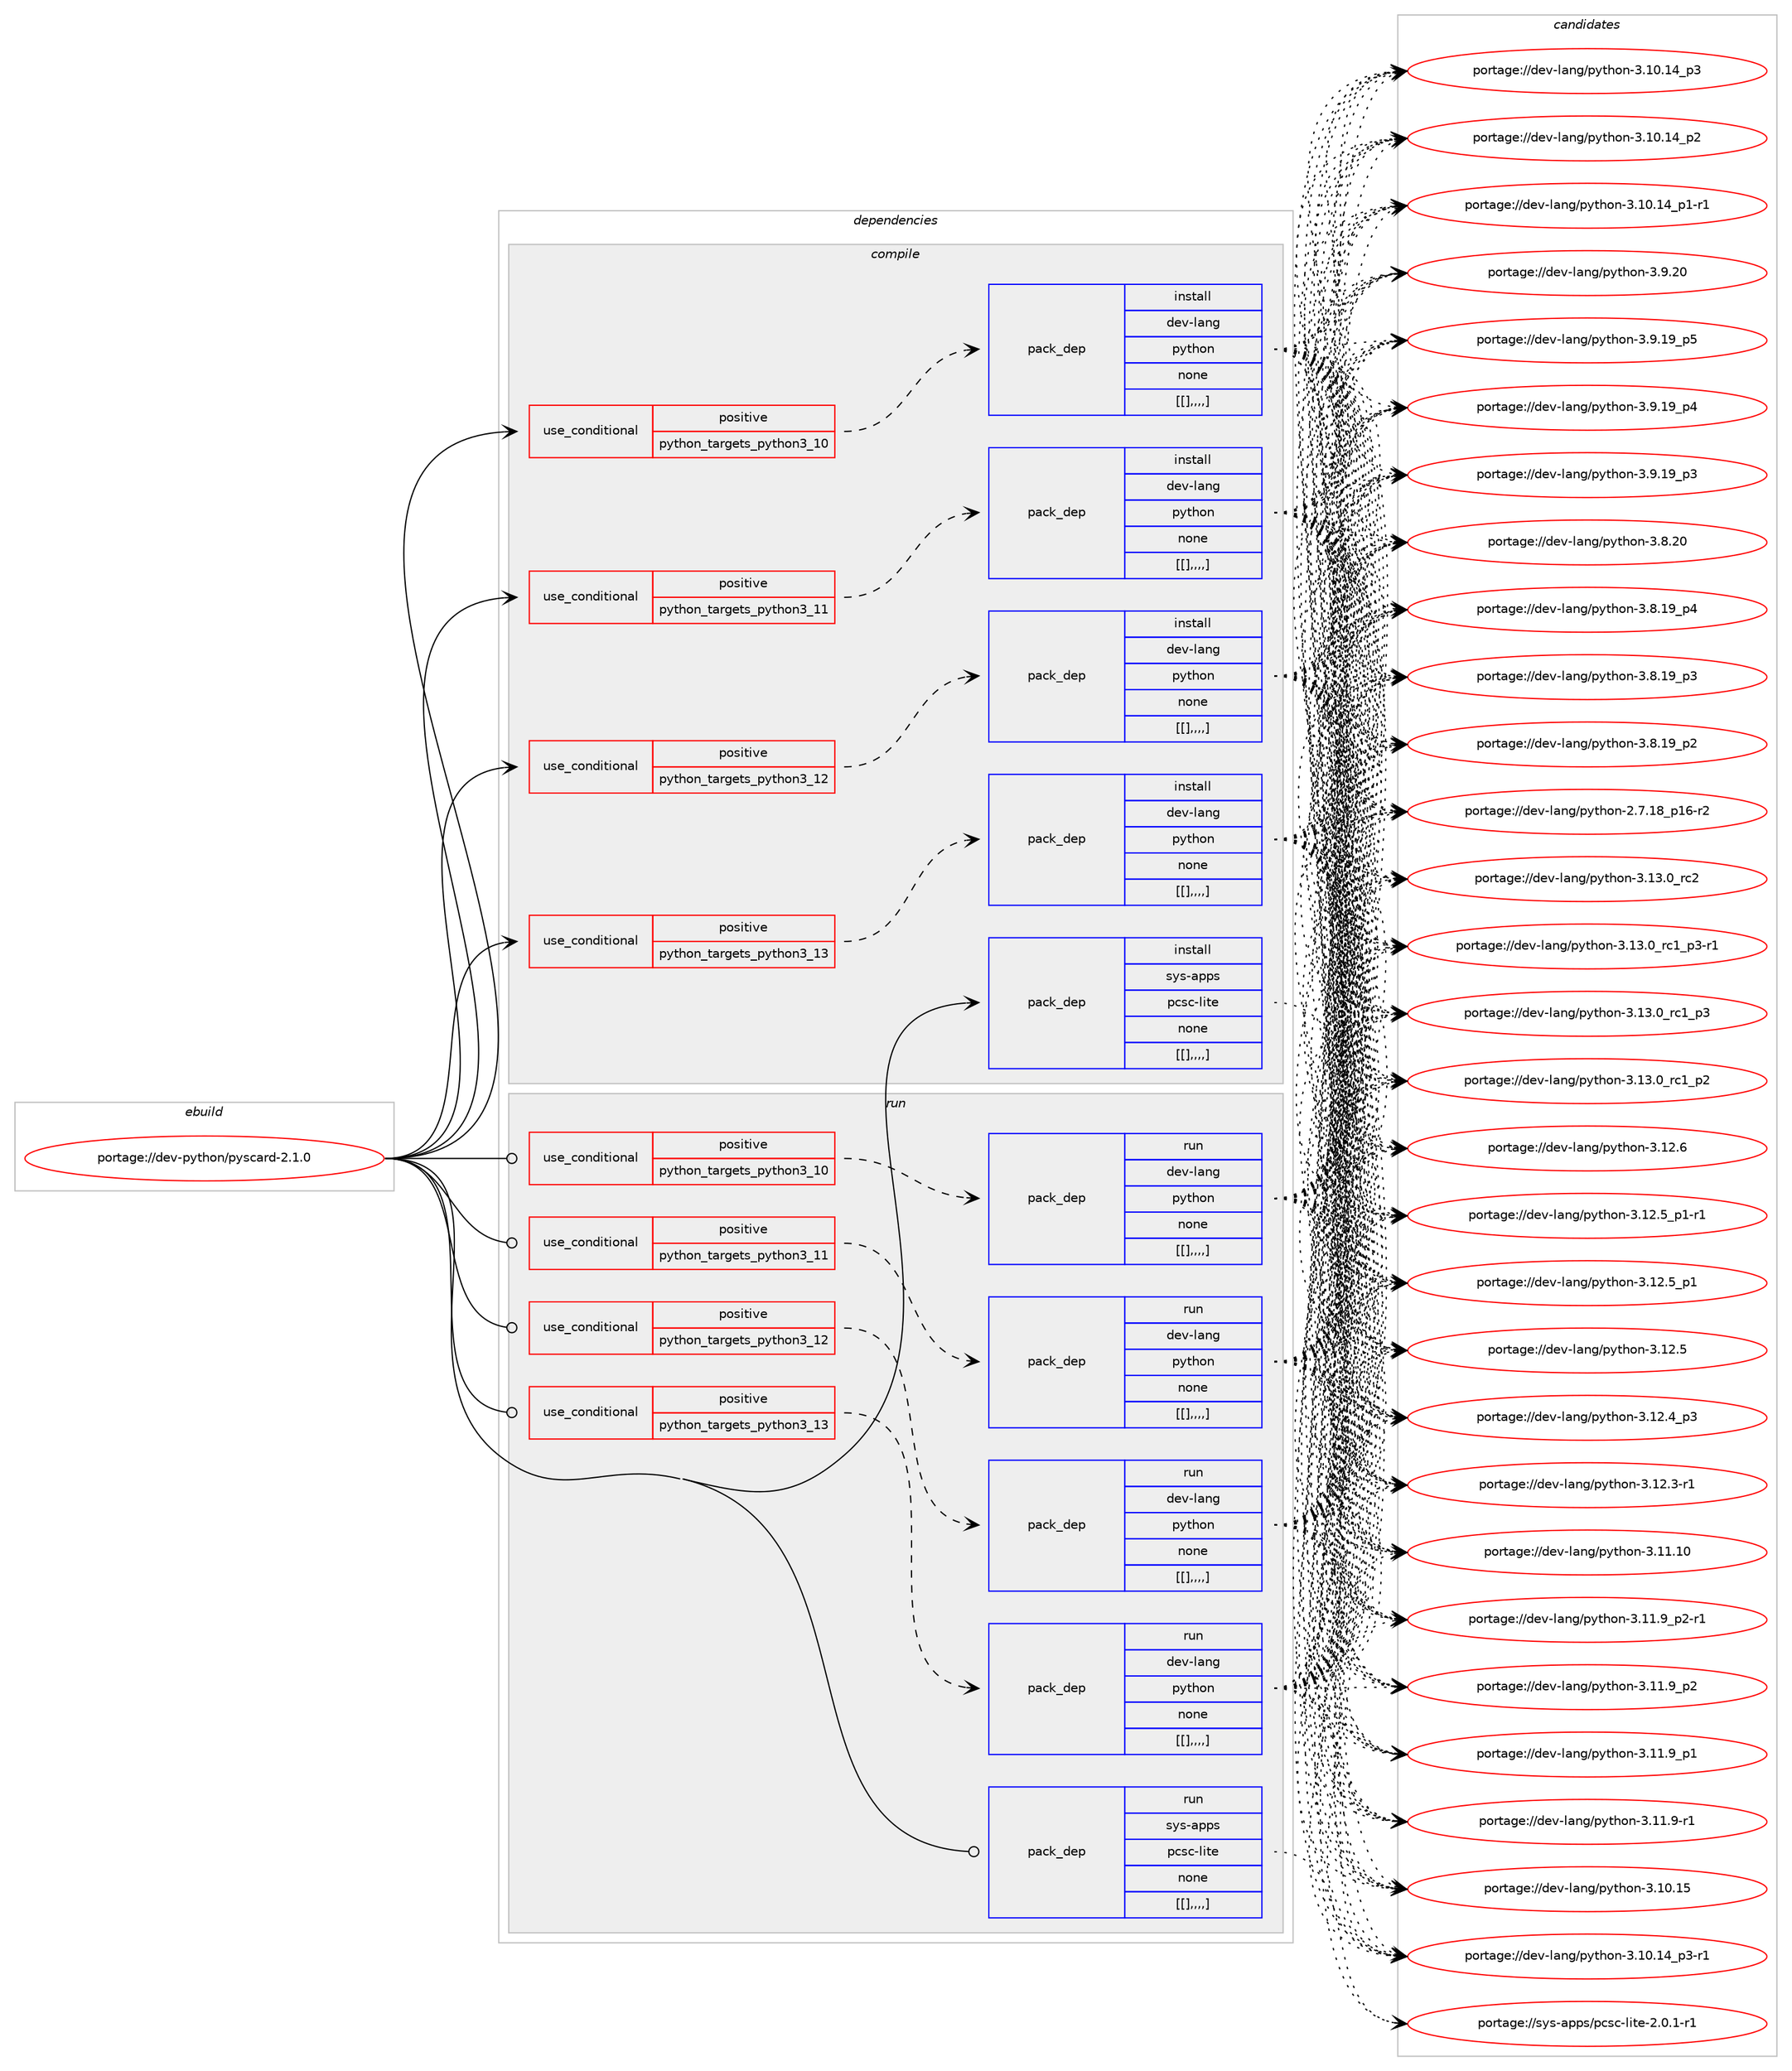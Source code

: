 digraph prolog {

# *************
# Graph options
# *************

newrank=true;
concentrate=true;
compound=true;
graph [rankdir=LR,fontname=Helvetica,fontsize=10,ranksep=1.5];#, ranksep=2.5, nodesep=0.2];
edge  [arrowhead=vee];
node  [fontname=Helvetica,fontsize=10];

# **********
# The ebuild
# **********

subgraph cluster_leftcol {
color=gray;
label=<<i>ebuild</i>>;
id [label="portage://dev-python/pyscard-2.1.0", color=red, width=4, href="../dev-python/pyscard-2.1.0.svg"];
}

# ****************
# The dependencies
# ****************

subgraph cluster_midcol {
color=gray;
label=<<i>dependencies</i>>;
subgraph cluster_compile {
fillcolor="#eeeeee";
style=filled;
label=<<i>compile</i>>;
subgraph cond38464 {
dependency160008 [label=<<TABLE BORDER="0" CELLBORDER="1" CELLSPACING="0" CELLPADDING="4"><TR><TD ROWSPAN="3" CELLPADDING="10">use_conditional</TD></TR><TR><TD>positive</TD></TR><TR><TD>python_targets_python3_10</TD></TR></TABLE>>, shape=none, color=red];
subgraph pack120293 {
dependency160009 [label=<<TABLE BORDER="0" CELLBORDER="1" CELLSPACING="0" CELLPADDING="4" WIDTH="220"><TR><TD ROWSPAN="6" CELLPADDING="30">pack_dep</TD></TR><TR><TD WIDTH="110">install</TD></TR><TR><TD>dev-lang</TD></TR><TR><TD>python</TD></TR><TR><TD>none</TD></TR><TR><TD>[[],,,,]</TD></TR></TABLE>>, shape=none, color=blue];
}
dependency160008:e -> dependency160009:w [weight=20,style="dashed",arrowhead="vee"];
}
id:e -> dependency160008:w [weight=20,style="solid",arrowhead="vee"];
subgraph cond38465 {
dependency160010 [label=<<TABLE BORDER="0" CELLBORDER="1" CELLSPACING="0" CELLPADDING="4"><TR><TD ROWSPAN="3" CELLPADDING="10">use_conditional</TD></TR><TR><TD>positive</TD></TR><TR><TD>python_targets_python3_11</TD></TR></TABLE>>, shape=none, color=red];
subgraph pack120294 {
dependency160011 [label=<<TABLE BORDER="0" CELLBORDER="1" CELLSPACING="0" CELLPADDING="4" WIDTH="220"><TR><TD ROWSPAN="6" CELLPADDING="30">pack_dep</TD></TR><TR><TD WIDTH="110">install</TD></TR><TR><TD>dev-lang</TD></TR><TR><TD>python</TD></TR><TR><TD>none</TD></TR><TR><TD>[[],,,,]</TD></TR></TABLE>>, shape=none, color=blue];
}
dependency160010:e -> dependency160011:w [weight=20,style="dashed",arrowhead="vee"];
}
id:e -> dependency160010:w [weight=20,style="solid",arrowhead="vee"];
subgraph cond38466 {
dependency160012 [label=<<TABLE BORDER="0" CELLBORDER="1" CELLSPACING="0" CELLPADDING="4"><TR><TD ROWSPAN="3" CELLPADDING="10">use_conditional</TD></TR><TR><TD>positive</TD></TR><TR><TD>python_targets_python3_12</TD></TR></TABLE>>, shape=none, color=red];
subgraph pack120295 {
dependency160013 [label=<<TABLE BORDER="0" CELLBORDER="1" CELLSPACING="0" CELLPADDING="4" WIDTH="220"><TR><TD ROWSPAN="6" CELLPADDING="30">pack_dep</TD></TR><TR><TD WIDTH="110">install</TD></TR><TR><TD>dev-lang</TD></TR><TR><TD>python</TD></TR><TR><TD>none</TD></TR><TR><TD>[[],,,,]</TD></TR></TABLE>>, shape=none, color=blue];
}
dependency160012:e -> dependency160013:w [weight=20,style="dashed",arrowhead="vee"];
}
id:e -> dependency160012:w [weight=20,style="solid",arrowhead="vee"];
subgraph cond38467 {
dependency160014 [label=<<TABLE BORDER="0" CELLBORDER="1" CELLSPACING="0" CELLPADDING="4"><TR><TD ROWSPAN="3" CELLPADDING="10">use_conditional</TD></TR><TR><TD>positive</TD></TR><TR><TD>python_targets_python3_13</TD></TR></TABLE>>, shape=none, color=red];
subgraph pack120296 {
dependency160015 [label=<<TABLE BORDER="0" CELLBORDER="1" CELLSPACING="0" CELLPADDING="4" WIDTH="220"><TR><TD ROWSPAN="6" CELLPADDING="30">pack_dep</TD></TR><TR><TD WIDTH="110">install</TD></TR><TR><TD>dev-lang</TD></TR><TR><TD>python</TD></TR><TR><TD>none</TD></TR><TR><TD>[[],,,,]</TD></TR></TABLE>>, shape=none, color=blue];
}
dependency160014:e -> dependency160015:w [weight=20,style="dashed",arrowhead="vee"];
}
id:e -> dependency160014:w [weight=20,style="solid",arrowhead="vee"];
subgraph pack120297 {
dependency160016 [label=<<TABLE BORDER="0" CELLBORDER="1" CELLSPACING="0" CELLPADDING="4" WIDTH="220"><TR><TD ROWSPAN="6" CELLPADDING="30">pack_dep</TD></TR><TR><TD WIDTH="110">install</TD></TR><TR><TD>sys-apps</TD></TR><TR><TD>pcsc-lite</TD></TR><TR><TD>none</TD></TR><TR><TD>[[],,,,]</TD></TR></TABLE>>, shape=none, color=blue];
}
id:e -> dependency160016:w [weight=20,style="solid",arrowhead="vee"];
}
subgraph cluster_compileandrun {
fillcolor="#eeeeee";
style=filled;
label=<<i>compile and run</i>>;
}
subgraph cluster_run {
fillcolor="#eeeeee";
style=filled;
label=<<i>run</i>>;
subgraph cond38468 {
dependency160017 [label=<<TABLE BORDER="0" CELLBORDER="1" CELLSPACING="0" CELLPADDING="4"><TR><TD ROWSPAN="3" CELLPADDING="10">use_conditional</TD></TR><TR><TD>positive</TD></TR><TR><TD>python_targets_python3_10</TD></TR></TABLE>>, shape=none, color=red];
subgraph pack120298 {
dependency160018 [label=<<TABLE BORDER="0" CELLBORDER="1" CELLSPACING="0" CELLPADDING="4" WIDTH="220"><TR><TD ROWSPAN="6" CELLPADDING="30">pack_dep</TD></TR><TR><TD WIDTH="110">run</TD></TR><TR><TD>dev-lang</TD></TR><TR><TD>python</TD></TR><TR><TD>none</TD></TR><TR><TD>[[],,,,]</TD></TR></TABLE>>, shape=none, color=blue];
}
dependency160017:e -> dependency160018:w [weight=20,style="dashed",arrowhead="vee"];
}
id:e -> dependency160017:w [weight=20,style="solid",arrowhead="odot"];
subgraph cond38469 {
dependency160019 [label=<<TABLE BORDER="0" CELLBORDER="1" CELLSPACING="0" CELLPADDING="4"><TR><TD ROWSPAN="3" CELLPADDING="10">use_conditional</TD></TR><TR><TD>positive</TD></TR><TR><TD>python_targets_python3_11</TD></TR></TABLE>>, shape=none, color=red];
subgraph pack120299 {
dependency160020 [label=<<TABLE BORDER="0" CELLBORDER="1" CELLSPACING="0" CELLPADDING="4" WIDTH="220"><TR><TD ROWSPAN="6" CELLPADDING="30">pack_dep</TD></TR><TR><TD WIDTH="110">run</TD></TR><TR><TD>dev-lang</TD></TR><TR><TD>python</TD></TR><TR><TD>none</TD></TR><TR><TD>[[],,,,]</TD></TR></TABLE>>, shape=none, color=blue];
}
dependency160019:e -> dependency160020:w [weight=20,style="dashed",arrowhead="vee"];
}
id:e -> dependency160019:w [weight=20,style="solid",arrowhead="odot"];
subgraph cond38470 {
dependency160021 [label=<<TABLE BORDER="0" CELLBORDER="1" CELLSPACING="0" CELLPADDING="4"><TR><TD ROWSPAN="3" CELLPADDING="10">use_conditional</TD></TR><TR><TD>positive</TD></TR><TR><TD>python_targets_python3_12</TD></TR></TABLE>>, shape=none, color=red];
subgraph pack120300 {
dependency160022 [label=<<TABLE BORDER="0" CELLBORDER="1" CELLSPACING="0" CELLPADDING="4" WIDTH="220"><TR><TD ROWSPAN="6" CELLPADDING="30">pack_dep</TD></TR><TR><TD WIDTH="110">run</TD></TR><TR><TD>dev-lang</TD></TR><TR><TD>python</TD></TR><TR><TD>none</TD></TR><TR><TD>[[],,,,]</TD></TR></TABLE>>, shape=none, color=blue];
}
dependency160021:e -> dependency160022:w [weight=20,style="dashed",arrowhead="vee"];
}
id:e -> dependency160021:w [weight=20,style="solid",arrowhead="odot"];
subgraph cond38471 {
dependency160023 [label=<<TABLE BORDER="0" CELLBORDER="1" CELLSPACING="0" CELLPADDING="4"><TR><TD ROWSPAN="3" CELLPADDING="10">use_conditional</TD></TR><TR><TD>positive</TD></TR><TR><TD>python_targets_python3_13</TD></TR></TABLE>>, shape=none, color=red];
subgraph pack120301 {
dependency160024 [label=<<TABLE BORDER="0" CELLBORDER="1" CELLSPACING="0" CELLPADDING="4" WIDTH="220"><TR><TD ROWSPAN="6" CELLPADDING="30">pack_dep</TD></TR><TR><TD WIDTH="110">run</TD></TR><TR><TD>dev-lang</TD></TR><TR><TD>python</TD></TR><TR><TD>none</TD></TR><TR><TD>[[],,,,]</TD></TR></TABLE>>, shape=none, color=blue];
}
dependency160023:e -> dependency160024:w [weight=20,style="dashed",arrowhead="vee"];
}
id:e -> dependency160023:w [weight=20,style="solid",arrowhead="odot"];
subgraph pack120302 {
dependency160025 [label=<<TABLE BORDER="0" CELLBORDER="1" CELLSPACING="0" CELLPADDING="4" WIDTH="220"><TR><TD ROWSPAN="6" CELLPADDING="30">pack_dep</TD></TR><TR><TD WIDTH="110">run</TD></TR><TR><TD>sys-apps</TD></TR><TR><TD>pcsc-lite</TD></TR><TR><TD>none</TD></TR><TR><TD>[[],,,,]</TD></TR></TABLE>>, shape=none, color=blue];
}
id:e -> dependency160025:w [weight=20,style="solid",arrowhead="odot"];
}
}

# **************
# The candidates
# **************

subgraph cluster_choices {
rank=same;
color=gray;
label=<<i>candidates</i>>;

subgraph choice120293 {
color=black;
nodesep=1;
choice10010111845108971101034711212111610411111045514649514648951149950 [label="portage://dev-lang/python-3.13.0_rc2", color=red, width=4,href="../dev-lang/python-3.13.0_rc2.svg"];
choice1001011184510897110103471121211161041111104551464951464895114994995112514511449 [label="portage://dev-lang/python-3.13.0_rc1_p3-r1", color=red, width=4,href="../dev-lang/python-3.13.0_rc1_p3-r1.svg"];
choice100101118451089711010347112121116104111110455146495146489511499499511251 [label="portage://dev-lang/python-3.13.0_rc1_p3", color=red, width=4,href="../dev-lang/python-3.13.0_rc1_p3.svg"];
choice100101118451089711010347112121116104111110455146495146489511499499511250 [label="portage://dev-lang/python-3.13.0_rc1_p2", color=red, width=4,href="../dev-lang/python-3.13.0_rc1_p2.svg"];
choice10010111845108971101034711212111610411111045514649504654 [label="portage://dev-lang/python-3.12.6", color=red, width=4,href="../dev-lang/python-3.12.6.svg"];
choice1001011184510897110103471121211161041111104551464950465395112494511449 [label="portage://dev-lang/python-3.12.5_p1-r1", color=red, width=4,href="../dev-lang/python-3.12.5_p1-r1.svg"];
choice100101118451089711010347112121116104111110455146495046539511249 [label="portage://dev-lang/python-3.12.5_p1", color=red, width=4,href="../dev-lang/python-3.12.5_p1.svg"];
choice10010111845108971101034711212111610411111045514649504653 [label="portage://dev-lang/python-3.12.5", color=red, width=4,href="../dev-lang/python-3.12.5.svg"];
choice100101118451089711010347112121116104111110455146495046529511251 [label="portage://dev-lang/python-3.12.4_p3", color=red, width=4,href="../dev-lang/python-3.12.4_p3.svg"];
choice100101118451089711010347112121116104111110455146495046514511449 [label="portage://dev-lang/python-3.12.3-r1", color=red, width=4,href="../dev-lang/python-3.12.3-r1.svg"];
choice1001011184510897110103471121211161041111104551464949464948 [label="portage://dev-lang/python-3.11.10", color=red, width=4,href="../dev-lang/python-3.11.10.svg"];
choice1001011184510897110103471121211161041111104551464949465795112504511449 [label="portage://dev-lang/python-3.11.9_p2-r1", color=red, width=4,href="../dev-lang/python-3.11.9_p2-r1.svg"];
choice100101118451089711010347112121116104111110455146494946579511250 [label="portage://dev-lang/python-3.11.9_p2", color=red, width=4,href="../dev-lang/python-3.11.9_p2.svg"];
choice100101118451089711010347112121116104111110455146494946579511249 [label="portage://dev-lang/python-3.11.9_p1", color=red, width=4,href="../dev-lang/python-3.11.9_p1.svg"];
choice100101118451089711010347112121116104111110455146494946574511449 [label="portage://dev-lang/python-3.11.9-r1", color=red, width=4,href="../dev-lang/python-3.11.9-r1.svg"];
choice1001011184510897110103471121211161041111104551464948464953 [label="portage://dev-lang/python-3.10.15", color=red, width=4,href="../dev-lang/python-3.10.15.svg"];
choice100101118451089711010347112121116104111110455146494846495295112514511449 [label="portage://dev-lang/python-3.10.14_p3-r1", color=red, width=4,href="../dev-lang/python-3.10.14_p3-r1.svg"];
choice10010111845108971101034711212111610411111045514649484649529511251 [label="portage://dev-lang/python-3.10.14_p3", color=red, width=4,href="../dev-lang/python-3.10.14_p3.svg"];
choice10010111845108971101034711212111610411111045514649484649529511250 [label="portage://dev-lang/python-3.10.14_p2", color=red, width=4,href="../dev-lang/python-3.10.14_p2.svg"];
choice100101118451089711010347112121116104111110455146494846495295112494511449 [label="portage://dev-lang/python-3.10.14_p1-r1", color=red, width=4,href="../dev-lang/python-3.10.14_p1-r1.svg"];
choice10010111845108971101034711212111610411111045514657465048 [label="portage://dev-lang/python-3.9.20", color=red, width=4,href="../dev-lang/python-3.9.20.svg"];
choice100101118451089711010347112121116104111110455146574649579511253 [label="portage://dev-lang/python-3.9.19_p5", color=red, width=4,href="../dev-lang/python-3.9.19_p5.svg"];
choice100101118451089711010347112121116104111110455146574649579511252 [label="portage://dev-lang/python-3.9.19_p4", color=red, width=4,href="../dev-lang/python-3.9.19_p4.svg"];
choice100101118451089711010347112121116104111110455146574649579511251 [label="portage://dev-lang/python-3.9.19_p3", color=red, width=4,href="../dev-lang/python-3.9.19_p3.svg"];
choice10010111845108971101034711212111610411111045514656465048 [label="portage://dev-lang/python-3.8.20", color=red, width=4,href="../dev-lang/python-3.8.20.svg"];
choice100101118451089711010347112121116104111110455146564649579511252 [label="portage://dev-lang/python-3.8.19_p4", color=red, width=4,href="../dev-lang/python-3.8.19_p4.svg"];
choice100101118451089711010347112121116104111110455146564649579511251 [label="portage://dev-lang/python-3.8.19_p3", color=red, width=4,href="../dev-lang/python-3.8.19_p3.svg"];
choice100101118451089711010347112121116104111110455146564649579511250 [label="portage://dev-lang/python-3.8.19_p2", color=red, width=4,href="../dev-lang/python-3.8.19_p2.svg"];
choice100101118451089711010347112121116104111110455046554649569511249544511450 [label="portage://dev-lang/python-2.7.18_p16-r2", color=red, width=4,href="../dev-lang/python-2.7.18_p16-r2.svg"];
dependency160009:e -> choice10010111845108971101034711212111610411111045514649514648951149950:w [style=dotted,weight="100"];
dependency160009:e -> choice1001011184510897110103471121211161041111104551464951464895114994995112514511449:w [style=dotted,weight="100"];
dependency160009:e -> choice100101118451089711010347112121116104111110455146495146489511499499511251:w [style=dotted,weight="100"];
dependency160009:e -> choice100101118451089711010347112121116104111110455146495146489511499499511250:w [style=dotted,weight="100"];
dependency160009:e -> choice10010111845108971101034711212111610411111045514649504654:w [style=dotted,weight="100"];
dependency160009:e -> choice1001011184510897110103471121211161041111104551464950465395112494511449:w [style=dotted,weight="100"];
dependency160009:e -> choice100101118451089711010347112121116104111110455146495046539511249:w [style=dotted,weight="100"];
dependency160009:e -> choice10010111845108971101034711212111610411111045514649504653:w [style=dotted,weight="100"];
dependency160009:e -> choice100101118451089711010347112121116104111110455146495046529511251:w [style=dotted,weight="100"];
dependency160009:e -> choice100101118451089711010347112121116104111110455146495046514511449:w [style=dotted,weight="100"];
dependency160009:e -> choice1001011184510897110103471121211161041111104551464949464948:w [style=dotted,weight="100"];
dependency160009:e -> choice1001011184510897110103471121211161041111104551464949465795112504511449:w [style=dotted,weight="100"];
dependency160009:e -> choice100101118451089711010347112121116104111110455146494946579511250:w [style=dotted,weight="100"];
dependency160009:e -> choice100101118451089711010347112121116104111110455146494946579511249:w [style=dotted,weight="100"];
dependency160009:e -> choice100101118451089711010347112121116104111110455146494946574511449:w [style=dotted,weight="100"];
dependency160009:e -> choice1001011184510897110103471121211161041111104551464948464953:w [style=dotted,weight="100"];
dependency160009:e -> choice100101118451089711010347112121116104111110455146494846495295112514511449:w [style=dotted,weight="100"];
dependency160009:e -> choice10010111845108971101034711212111610411111045514649484649529511251:w [style=dotted,weight="100"];
dependency160009:e -> choice10010111845108971101034711212111610411111045514649484649529511250:w [style=dotted,weight="100"];
dependency160009:e -> choice100101118451089711010347112121116104111110455146494846495295112494511449:w [style=dotted,weight="100"];
dependency160009:e -> choice10010111845108971101034711212111610411111045514657465048:w [style=dotted,weight="100"];
dependency160009:e -> choice100101118451089711010347112121116104111110455146574649579511253:w [style=dotted,weight="100"];
dependency160009:e -> choice100101118451089711010347112121116104111110455146574649579511252:w [style=dotted,weight="100"];
dependency160009:e -> choice100101118451089711010347112121116104111110455146574649579511251:w [style=dotted,weight="100"];
dependency160009:e -> choice10010111845108971101034711212111610411111045514656465048:w [style=dotted,weight="100"];
dependency160009:e -> choice100101118451089711010347112121116104111110455146564649579511252:w [style=dotted,weight="100"];
dependency160009:e -> choice100101118451089711010347112121116104111110455146564649579511251:w [style=dotted,weight="100"];
dependency160009:e -> choice100101118451089711010347112121116104111110455146564649579511250:w [style=dotted,weight="100"];
dependency160009:e -> choice100101118451089711010347112121116104111110455046554649569511249544511450:w [style=dotted,weight="100"];
}
subgraph choice120294 {
color=black;
nodesep=1;
choice10010111845108971101034711212111610411111045514649514648951149950 [label="portage://dev-lang/python-3.13.0_rc2", color=red, width=4,href="../dev-lang/python-3.13.0_rc2.svg"];
choice1001011184510897110103471121211161041111104551464951464895114994995112514511449 [label="portage://dev-lang/python-3.13.0_rc1_p3-r1", color=red, width=4,href="../dev-lang/python-3.13.0_rc1_p3-r1.svg"];
choice100101118451089711010347112121116104111110455146495146489511499499511251 [label="portage://dev-lang/python-3.13.0_rc1_p3", color=red, width=4,href="../dev-lang/python-3.13.0_rc1_p3.svg"];
choice100101118451089711010347112121116104111110455146495146489511499499511250 [label="portage://dev-lang/python-3.13.0_rc1_p2", color=red, width=4,href="../dev-lang/python-3.13.0_rc1_p2.svg"];
choice10010111845108971101034711212111610411111045514649504654 [label="portage://dev-lang/python-3.12.6", color=red, width=4,href="../dev-lang/python-3.12.6.svg"];
choice1001011184510897110103471121211161041111104551464950465395112494511449 [label="portage://dev-lang/python-3.12.5_p1-r1", color=red, width=4,href="../dev-lang/python-3.12.5_p1-r1.svg"];
choice100101118451089711010347112121116104111110455146495046539511249 [label="portage://dev-lang/python-3.12.5_p1", color=red, width=4,href="../dev-lang/python-3.12.5_p1.svg"];
choice10010111845108971101034711212111610411111045514649504653 [label="portage://dev-lang/python-3.12.5", color=red, width=4,href="../dev-lang/python-3.12.5.svg"];
choice100101118451089711010347112121116104111110455146495046529511251 [label="portage://dev-lang/python-3.12.4_p3", color=red, width=4,href="../dev-lang/python-3.12.4_p3.svg"];
choice100101118451089711010347112121116104111110455146495046514511449 [label="portage://dev-lang/python-3.12.3-r1", color=red, width=4,href="../dev-lang/python-3.12.3-r1.svg"];
choice1001011184510897110103471121211161041111104551464949464948 [label="portage://dev-lang/python-3.11.10", color=red, width=4,href="../dev-lang/python-3.11.10.svg"];
choice1001011184510897110103471121211161041111104551464949465795112504511449 [label="portage://dev-lang/python-3.11.9_p2-r1", color=red, width=4,href="../dev-lang/python-3.11.9_p2-r1.svg"];
choice100101118451089711010347112121116104111110455146494946579511250 [label="portage://dev-lang/python-3.11.9_p2", color=red, width=4,href="../dev-lang/python-3.11.9_p2.svg"];
choice100101118451089711010347112121116104111110455146494946579511249 [label="portage://dev-lang/python-3.11.9_p1", color=red, width=4,href="../dev-lang/python-3.11.9_p1.svg"];
choice100101118451089711010347112121116104111110455146494946574511449 [label="portage://dev-lang/python-3.11.9-r1", color=red, width=4,href="../dev-lang/python-3.11.9-r1.svg"];
choice1001011184510897110103471121211161041111104551464948464953 [label="portage://dev-lang/python-3.10.15", color=red, width=4,href="../dev-lang/python-3.10.15.svg"];
choice100101118451089711010347112121116104111110455146494846495295112514511449 [label="portage://dev-lang/python-3.10.14_p3-r1", color=red, width=4,href="../dev-lang/python-3.10.14_p3-r1.svg"];
choice10010111845108971101034711212111610411111045514649484649529511251 [label="portage://dev-lang/python-3.10.14_p3", color=red, width=4,href="../dev-lang/python-3.10.14_p3.svg"];
choice10010111845108971101034711212111610411111045514649484649529511250 [label="portage://dev-lang/python-3.10.14_p2", color=red, width=4,href="../dev-lang/python-3.10.14_p2.svg"];
choice100101118451089711010347112121116104111110455146494846495295112494511449 [label="portage://dev-lang/python-3.10.14_p1-r1", color=red, width=4,href="../dev-lang/python-3.10.14_p1-r1.svg"];
choice10010111845108971101034711212111610411111045514657465048 [label="portage://dev-lang/python-3.9.20", color=red, width=4,href="../dev-lang/python-3.9.20.svg"];
choice100101118451089711010347112121116104111110455146574649579511253 [label="portage://dev-lang/python-3.9.19_p5", color=red, width=4,href="../dev-lang/python-3.9.19_p5.svg"];
choice100101118451089711010347112121116104111110455146574649579511252 [label="portage://dev-lang/python-3.9.19_p4", color=red, width=4,href="../dev-lang/python-3.9.19_p4.svg"];
choice100101118451089711010347112121116104111110455146574649579511251 [label="portage://dev-lang/python-3.9.19_p3", color=red, width=4,href="../dev-lang/python-3.9.19_p3.svg"];
choice10010111845108971101034711212111610411111045514656465048 [label="portage://dev-lang/python-3.8.20", color=red, width=4,href="../dev-lang/python-3.8.20.svg"];
choice100101118451089711010347112121116104111110455146564649579511252 [label="portage://dev-lang/python-3.8.19_p4", color=red, width=4,href="../dev-lang/python-3.8.19_p4.svg"];
choice100101118451089711010347112121116104111110455146564649579511251 [label="portage://dev-lang/python-3.8.19_p3", color=red, width=4,href="../dev-lang/python-3.8.19_p3.svg"];
choice100101118451089711010347112121116104111110455146564649579511250 [label="portage://dev-lang/python-3.8.19_p2", color=red, width=4,href="../dev-lang/python-3.8.19_p2.svg"];
choice100101118451089711010347112121116104111110455046554649569511249544511450 [label="portage://dev-lang/python-2.7.18_p16-r2", color=red, width=4,href="../dev-lang/python-2.7.18_p16-r2.svg"];
dependency160011:e -> choice10010111845108971101034711212111610411111045514649514648951149950:w [style=dotted,weight="100"];
dependency160011:e -> choice1001011184510897110103471121211161041111104551464951464895114994995112514511449:w [style=dotted,weight="100"];
dependency160011:e -> choice100101118451089711010347112121116104111110455146495146489511499499511251:w [style=dotted,weight="100"];
dependency160011:e -> choice100101118451089711010347112121116104111110455146495146489511499499511250:w [style=dotted,weight="100"];
dependency160011:e -> choice10010111845108971101034711212111610411111045514649504654:w [style=dotted,weight="100"];
dependency160011:e -> choice1001011184510897110103471121211161041111104551464950465395112494511449:w [style=dotted,weight="100"];
dependency160011:e -> choice100101118451089711010347112121116104111110455146495046539511249:w [style=dotted,weight="100"];
dependency160011:e -> choice10010111845108971101034711212111610411111045514649504653:w [style=dotted,weight="100"];
dependency160011:e -> choice100101118451089711010347112121116104111110455146495046529511251:w [style=dotted,weight="100"];
dependency160011:e -> choice100101118451089711010347112121116104111110455146495046514511449:w [style=dotted,weight="100"];
dependency160011:e -> choice1001011184510897110103471121211161041111104551464949464948:w [style=dotted,weight="100"];
dependency160011:e -> choice1001011184510897110103471121211161041111104551464949465795112504511449:w [style=dotted,weight="100"];
dependency160011:e -> choice100101118451089711010347112121116104111110455146494946579511250:w [style=dotted,weight="100"];
dependency160011:e -> choice100101118451089711010347112121116104111110455146494946579511249:w [style=dotted,weight="100"];
dependency160011:e -> choice100101118451089711010347112121116104111110455146494946574511449:w [style=dotted,weight="100"];
dependency160011:e -> choice1001011184510897110103471121211161041111104551464948464953:w [style=dotted,weight="100"];
dependency160011:e -> choice100101118451089711010347112121116104111110455146494846495295112514511449:w [style=dotted,weight="100"];
dependency160011:e -> choice10010111845108971101034711212111610411111045514649484649529511251:w [style=dotted,weight="100"];
dependency160011:e -> choice10010111845108971101034711212111610411111045514649484649529511250:w [style=dotted,weight="100"];
dependency160011:e -> choice100101118451089711010347112121116104111110455146494846495295112494511449:w [style=dotted,weight="100"];
dependency160011:e -> choice10010111845108971101034711212111610411111045514657465048:w [style=dotted,weight="100"];
dependency160011:e -> choice100101118451089711010347112121116104111110455146574649579511253:w [style=dotted,weight="100"];
dependency160011:e -> choice100101118451089711010347112121116104111110455146574649579511252:w [style=dotted,weight="100"];
dependency160011:e -> choice100101118451089711010347112121116104111110455146574649579511251:w [style=dotted,weight="100"];
dependency160011:e -> choice10010111845108971101034711212111610411111045514656465048:w [style=dotted,weight="100"];
dependency160011:e -> choice100101118451089711010347112121116104111110455146564649579511252:w [style=dotted,weight="100"];
dependency160011:e -> choice100101118451089711010347112121116104111110455146564649579511251:w [style=dotted,weight="100"];
dependency160011:e -> choice100101118451089711010347112121116104111110455146564649579511250:w [style=dotted,weight="100"];
dependency160011:e -> choice100101118451089711010347112121116104111110455046554649569511249544511450:w [style=dotted,weight="100"];
}
subgraph choice120295 {
color=black;
nodesep=1;
choice10010111845108971101034711212111610411111045514649514648951149950 [label="portage://dev-lang/python-3.13.0_rc2", color=red, width=4,href="../dev-lang/python-3.13.0_rc2.svg"];
choice1001011184510897110103471121211161041111104551464951464895114994995112514511449 [label="portage://dev-lang/python-3.13.0_rc1_p3-r1", color=red, width=4,href="../dev-lang/python-3.13.0_rc1_p3-r1.svg"];
choice100101118451089711010347112121116104111110455146495146489511499499511251 [label="portage://dev-lang/python-3.13.0_rc1_p3", color=red, width=4,href="../dev-lang/python-3.13.0_rc1_p3.svg"];
choice100101118451089711010347112121116104111110455146495146489511499499511250 [label="portage://dev-lang/python-3.13.0_rc1_p2", color=red, width=4,href="../dev-lang/python-3.13.0_rc1_p2.svg"];
choice10010111845108971101034711212111610411111045514649504654 [label="portage://dev-lang/python-3.12.6", color=red, width=4,href="../dev-lang/python-3.12.6.svg"];
choice1001011184510897110103471121211161041111104551464950465395112494511449 [label="portage://dev-lang/python-3.12.5_p1-r1", color=red, width=4,href="../dev-lang/python-3.12.5_p1-r1.svg"];
choice100101118451089711010347112121116104111110455146495046539511249 [label="portage://dev-lang/python-3.12.5_p1", color=red, width=4,href="../dev-lang/python-3.12.5_p1.svg"];
choice10010111845108971101034711212111610411111045514649504653 [label="portage://dev-lang/python-3.12.5", color=red, width=4,href="../dev-lang/python-3.12.5.svg"];
choice100101118451089711010347112121116104111110455146495046529511251 [label="portage://dev-lang/python-3.12.4_p3", color=red, width=4,href="../dev-lang/python-3.12.4_p3.svg"];
choice100101118451089711010347112121116104111110455146495046514511449 [label="portage://dev-lang/python-3.12.3-r1", color=red, width=4,href="../dev-lang/python-3.12.3-r1.svg"];
choice1001011184510897110103471121211161041111104551464949464948 [label="portage://dev-lang/python-3.11.10", color=red, width=4,href="../dev-lang/python-3.11.10.svg"];
choice1001011184510897110103471121211161041111104551464949465795112504511449 [label="portage://dev-lang/python-3.11.9_p2-r1", color=red, width=4,href="../dev-lang/python-3.11.9_p2-r1.svg"];
choice100101118451089711010347112121116104111110455146494946579511250 [label="portage://dev-lang/python-3.11.9_p2", color=red, width=4,href="../dev-lang/python-3.11.9_p2.svg"];
choice100101118451089711010347112121116104111110455146494946579511249 [label="portage://dev-lang/python-3.11.9_p1", color=red, width=4,href="../dev-lang/python-3.11.9_p1.svg"];
choice100101118451089711010347112121116104111110455146494946574511449 [label="portage://dev-lang/python-3.11.9-r1", color=red, width=4,href="../dev-lang/python-3.11.9-r1.svg"];
choice1001011184510897110103471121211161041111104551464948464953 [label="portage://dev-lang/python-3.10.15", color=red, width=4,href="../dev-lang/python-3.10.15.svg"];
choice100101118451089711010347112121116104111110455146494846495295112514511449 [label="portage://dev-lang/python-3.10.14_p3-r1", color=red, width=4,href="../dev-lang/python-3.10.14_p3-r1.svg"];
choice10010111845108971101034711212111610411111045514649484649529511251 [label="portage://dev-lang/python-3.10.14_p3", color=red, width=4,href="../dev-lang/python-3.10.14_p3.svg"];
choice10010111845108971101034711212111610411111045514649484649529511250 [label="portage://dev-lang/python-3.10.14_p2", color=red, width=4,href="../dev-lang/python-3.10.14_p2.svg"];
choice100101118451089711010347112121116104111110455146494846495295112494511449 [label="portage://dev-lang/python-3.10.14_p1-r1", color=red, width=4,href="../dev-lang/python-3.10.14_p1-r1.svg"];
choice10010111845108971101034711212111610411111045514657465048 [label="portage://dev-lang/python-3.9.20", color=red, width=4,href="../dev-lang/python-3.9.20.svg"];
choice100101118451089711010347112121116104111110455146574649579511253 [label="portage://dev-lang/python-3.9.19_p5", color=red, width=4,href="../dev-lang/python-3.9.19_p5.svg"];
choice100101118451089711010347112121116104111110455146574649579511252 [label="portage://dev-lang/python-3.9.19_p4", color=red, width=4,href="../dev-lang/python-3.9.19_p4.svg"];
choice100101118451089711010347112121116104111110455146574649579511251 [label="portage://dev-lang/python-3.9.19_p3", color=red, width=4,href="../dev-lang/python-3.9.19_p3.svg"];
choice10010111845108971101034711212111610411111045514656465048 [label="portage://dev-lang/python-3.8.20", color=red, width=4,href="../dev-lang/python-3.8.20.svg"];
choice100101118451089711010347112121116104111110455146564649579511252 [label="portage://dev-lang/python-3.8.19_p4", color=red, width=4,href="../dev-lang/python-3.8.19_p4.svg"];
choice100101118451089711010347112121116104111110455146564649579511251 [label="portage://dev-lang/python-3.8.19_p3", color=red, width=4,href="../dev-lang/python-3.8.19_p3.svg"];
choice100101118451089711010347112121116104111110455146564649579511250 [label="portage://dev-lang/python-3.8.19_p2", color=red, width=4,href="../dev-lang/python-3.8.19_p2.svg"];
choice100101118451089711010347112121116104111110455046554649569511249544511450 [label="portage://dev-lang/python-2.7.18_p16-r2", color=red, width=4,href="../dev-lang/python-2.7.18_p16-r2.svg"];
dependency160013:e -> choice10010111845108971101034711212111610411111045514649514648951149950:w [style=dotted,weight="100"];
dependency160013:e -> choice1001011184510897110103471121211161041111104551464951464895114994995112514511449:w [style=dotted,weight="100"];
dependency160013:e -> choice100101118451089711010347112121116104111110455146495146489511499499511251:w [style=dotted,weight="100"];
dependency160013:e -> choice100101118451089711010347112121116104111110455146495146489511499499511250:w [style=dotted,weight="100"];
dependency160013:e -> choice10010111845108971101034711212111610411111045514649504654:w [style=dotted,weight="100"];
dependency160013:e -> choice1001011184510897110103471121211161041111104551464950465395112494511449:w [style=dotted,weight="100"];
dependency160013:e -> choice100101118451089711010347112121116104111110455146495046539511249:w [style=dotted,weight="100"];
dependency160013:e -> choice10010111845108971101034711212111610411111045514649504653:w [style=dotted,weight="100"];
dependency160013:e -> choice100101118451089711010347112121116104111110455146495046529511251:w [style=dotted,weight="100"];
dependency160013:e -> choice100101118451089711010347112121116104111110455146495046514511449:w [style=dotted,weight="100"];
dependency160013:e -> choice1001011184510897110103471121211161041111104551464949464948:w [style=dotted,weight="100"];
dependency160013:e -> choice1001011184510897110103471121211161041111104551464949465795112504511449:w [style=dotted,weight="100"];
dependency160013:e -> choice100101118451089711010347112121116104111110455146494946579511250:w [style=dotted,weight="100"];
dependency160013:e -> choice100101118451089711010347112121116104111110455146494946579511249:w [style=dotted,weight="100"];
dependency160013:e -> choice100101118451089711010347112121116104111110455146494946574511449:w [style=dotted,weight="100"];
dependency160013:e -> choice1001011184510897110103471121211161041111104551464948464953:w [style=dotted,weight="100"];
dependency160013:e -> choice100101118451089711010347112121116104111110455146494846495295112514511449:w [style=dotted,weight="100"];
dependency160013:e -> choice10010111845108971101034711212111610411111045514649484649529511251:w [style=dotted,weight="100"];
dependency160013:e -> choice10010111845108971101034711212111610411111045514649484649529511250:w [style=dotted,weight="100"];
dependency160013:e -> choice100101118451089711010347112121116104111110455146494846495295112494511449:w [style=dotted,weight="100"];
dependency160013:e -> choice10010111845108971101034711212111610411111045514657465048:w [style=dotted,weight="100"];
dependency160013:e -> choice100101118451089711010347112121116104111110455146574649579511253:w [style=dotted,weight="100"];
dependency160013:e -> choice100101118451089711010347112121116104111110455146574649579511252:w [style=dotted,weight="100"];
dependency160013:e -> choice100101118451089711010347112121116104111110455146574649579511251:w [style=dotted,weight="100"];
dependency160013:e -> choice10010111845108971101034711212111610411111045514656465048:w [style=dotted,weight="100"];
dependency160013:e -> choice100101118451089711010347112121116104111110455146564649579511252:w [style=dotted,weight="100"];
dependency160013:e -> choice100101118451089711010347112121116104111110455146564649579511251:w [style=dotted,weight="100"];
dependency160013:e -> choice100101118451089711010347112121116104111110455146564649579511250:w [style=dotted,weight="100"];
dependency160013:e -> choice100101118451089711010347112121116104111110455046554649569511249544511450:w [style=dotted,weight="100"];
}
subgraph choice120296 {
color=black;
nodesep=1;
choice10010111845108971101034711212111610411111045514649514648951149950 [label="portage://dev-lang/python-3.13.0_rc2", color=red, width=4,href="../dev-lang/python-3.13.0_rc2.svg"];
choice1001011184510897110103471121211161041111104551464951464895114994995112514511449 [label="portage://dev-lang/python-3.13.0_rc1_p3-r1", color=red, width=4,href="../dev-lang/python-3.13.0_rc1_p3-r1.svg"];
choice100101118451089711010347112121116104111110455146495146489511499499511251 [label="portage://dev-lang/python-3.13.0_rc1_p3", color=red, width=4,href="../dev-lang/python-3.13.0_rc1_p3.svg"];
choice100101118451089711010347112121116104111110455146495146489511499499511250 [label="portage://dev-lang/python-3.13.0_rc1_p2", color=red, width=4,href="../dev-lang/python-3.13.0_rc1_p2.svg"];
choice10010111845108971101034711212111610411111045514649504654 [label="portage://dev-lang/python-3.12.6", color=red, width=4,href="../dev-lang/python-3.12.6.svg"];
choice1001011184510897110103471121211161041111104551464950465395112494511449 [label="portage://dev-lang/python-3.12.5_p1-r1", color=red, width=4,href="../dev-lang/python-3.12.5_p1-r1.svg"];
choice100101118451089711010347112121116104111110455146495046539511249 [label="portage://dev-lang/python-3.12.5_p1", color=red, width=4,href="../dev-lang/python-3.12.5_p1.svg"];
choice10010111845108971101034711212111610411111045514649504653 [label="portage://dev-lang/python-3.12.5", color=red, width=4,href="../dev-lang/python-3.12.5.svg"];
choice100101118451089711010347112121116104111110455146495046529511251 [label="portage://dev-lang/python-3.12.4_p3", color=red, width=4,href="../dev-lang/python-3.12.4_p3.svg"];
choice100101118451089711010347112121116104111110455146495046514511449 [label="portage://dev-lang/python-3.12.3-r1", color=red, width=4,href="../dev-lang/python-3.12.3-r1.svg"];
choice1001011184510897110103471121211161041111104551464949464948 [label="portage://dev-lang/python-3.11.10", color=red, width=4,href="../dev-lang/python-3.11.10.svg"];
choice1001011184510897110103471121211161041111104551464949465795112504511449 [label="portage://dev-lang/python-3.11.9_p2-r1", color=red, width=4,href="../dev-lang/python-3.11.9_p2-r1.svg"];
choice100101118451089711010347112121116104111110455146494946579511250 [label="portage://dev-lang/python-3.11.9_p2", color=red, width=4,href="../dev-lang/python-3.11.9_p2.svg"];
choice100101118451089711010347112121116104111110455146494946579511249 [label="portage://dev-lang/python-3.11.9_p1", color=red, width=4,href="../dev-lang/python-3.11.9_p1.svg"];
choice100101118451089711010347112121116104111110455146494946574511449 [label="portage://dev-lang/python-3.11.9-r1", color=red, width=4,href="../dev-lang/python-3.11.9-r1.svg"];
choice1001011184510897110103471121211161041111104551464948464953 [label="portage://dev-lang/python-3.10.15", color=red, width=4,href="../dev-lang/python-3.10.15.svg"];
choice100101118451089711010347112121116104111110455146494846495295112514511449 [label="portage://dev-lang/python-3.10.14_p3-r1", color=red, width=4,href="../dev-lang/python-3.10.14_p3-r1.svg"];
choice10010111845108971101034711212111610411111045514649484649529511251 [label="portage://dev-lang/python-3.10.14_p3", color=red, width=4,href="../dev-lang/python-3.10.14_p3.svg"];
choice10010111845108971101034711212111610411111045514649484649529511250 [label="portage://dev-lang/python-3.10.14_p2", color=red, width=4,href="../dev-lang/python-3.10.14_p2.svg"];
choice100101118451089711010347112121116104111110455146494846495295112494511449 [label="portage://dev-lang/python-3.10.14_p1-r1", color=red, width=4,href="../dev-lang/python-3.10.14_p1-r1.svg"];
choice10010111845108971101034711212111610411111045514657465048 [label="portage://dev-lang/python-3.9.20", color=red, width=4,href="../dev-lang/python-3.9.20.svg"];
choice100101118451089711010347112121116104111110455146574649579511253 [label="portage://dev-lang/python-3.9.19_p5", color=red, width=4,href="../dev-lang/python-3.9.19_p5.svg"];
choice100101118451089711010347112121116104111110455146574649579511252 [label="portage://dev-lang/python-3.9.19_p4", color=red, width=4,href="../dev-lang/python-3.9.19_p4.svg"];
choice100101118451089711010347112121116104111110455146574649579511251 [label="portage://dev-lang/python-3.9.19_p3", color=red, width=4,href="../dev-lang/python-3.9.19_p3.svg"];
choice10010111845108971101034711212111610411111045514656465048 [label="portage://dev-lang/python-3.8.20", color=red, width=4,href="../dev-lang/python-3.8.20.svg"];
choice100101118451089711010347112121116104111110455146564649579511252 [label="portage://dev-lang/python-3.8.19_p4", color=red, width=4,href="../dev-lang/python-3.8.19_p4.svg"];
choice100101118451089711010347112121116104111110455146564649579511251 [label="portage://dev-lang/python-3.8.19_p3", color=red, width=4,href="../dev-lang/python-3.8.19_p3.svg"];
choice100101118451089711010347112121116104111110455146564649579511250 [label="portage://dev-lang/python-3.8.19_p2", color=red, width=4,href="../dev-lang/python-3.8.19_p2.svg"];
choice100101118451089711010347112121116104111110455046554649569511249544511450 [label="portage://dev-lang/python-2.7.18_p16-r2", color=red, width=4,href="../dev-lang/python-2.7.18_p16-r2.svg"];
dependency160015:e -> choice10010111845108971101034711212111610411111045514649514648951149950:w [style=dotted,weight="100"];
dependency160015:e -> choice1001011184510897110103471121211161041111104551464951464895114994995112514511449:w [style=dotted,weight="100"];
dependency160015:e -> choice100101118451089711010347112121116104111110455146495146489511499499511251:w [style=dotted,weight="100"];
dependency160015:e -> choice100101118451089711010347112121116104111110455146495146489511499499511250:w [style=dotted,weight="100"];
dependency160015:e -> choice10010111845108971101034711212111610411111045514649504654:w [style=dotted,weight="100"];
dependency160015:e -> choice1001011184510897110103471121211161041111104551464950465395112494511449:w [style=dotted,weight="100"];
dependency160015:e -> choice100101118451089711010347112121116104111110455146495046539511249:w [style=dotted,weight="100"];
dependency160015:e -> choice10010111845108971101034711212111610411111045514649504653:w [style=dotted,weight="100"];
dependency160015:e -> choice100101118451089711010347112121116104111110455146495046529511251:w [style=dotted,weight="100"];
dependency160015:e -> choice100101118451089711010347112121116104111110455146495046514511449:w [style=dotted,weight="100"];
dependency160015:e -> choice1001011184510897110103471121211161041111104551464949464948:w [style=dotted,weight="100"];
dependency160015:e -> choice1001011184510897110103471121211161041111104551464949465795112504511449:w [style=dotted,weight="100"];
dependency160015:e -> choice100101118451089711010347112121116104111110455146494946579511250:w [style=dotted,weight="100"];
dependency160015:e -> choice100101118451089711010347112121116104111110455146494946579511249:w [style=dotted,weight="100"];
dependency160015:e -> choice100101118451089711010347112121116104111110455146494946574511449:w [style=dotted,weight="100"];
dependency160015:e -> choice1001011184510897110103471121211161041111104551464948464953:w [style=dotted,weight="100"];
dependency160015:e -> choice100101118451089711010347112121116104111110455146494846495295112514511449:w [style=dotted,weight="100"];
dependency160015:e -> choice10010111845108971101034711212111610411111045514649484649529511251:w [style=dotted,weight="100"];
dependency160015:e -> choice10010111845108971101034711212111610411111045514649484649529511250:w [style=dotted,weight="100"];
dependency160015:e -> choice100101118451089711010347112121116104111110455146494846495295112494511449:w [style=dotted,weight="100"];
dependency160015:e -> choice10010111845108971101034711212111610411111045514657465048:w [style=dotted,weight="100"];
dependency160015:e -> choice100101118451089711010347112121116104111110455146574649579511253:w [style=dotted,weight="100"];
dependency160015:e -> choice100101118451089711010347112121116104111110455146574649579511252:w [style=dotted,weight="100"];
dependency160015:e -> choice100101118451089711010347112121116104111110455146574649579511251:w [style=dotted,weight="100"];
dependency160015:e -> choice10010111845108971101034711212111610411111045514656465048:w [style=dotted,weight="100"];
dependency160015:e -> choice100101118451089711010347112121116104111110455146564649579511252:w [style=dotted,weight="100"];
dependency160015:e -> choice100101118451089711010347112121116104111110455146564649579511251:w [style=dotted,weight="100"];
dependency160015:e -> choice100101118451089711010347112121116104111110455146564649579511250:w [style=dotted,weight="100"];
dependency160015:e -> choice100101118451089711010347112121116104111110455046554649569511249544511450:w [style=dotted,weight="100"];
}
subgraph choice120297 {
color=black;
nodesep=1;
choice1151211154597112112115471129911599451081051161014550464846494511449 [label="portage://sys-apps/pcsc-lite-2.0.1-r1", color=red, width=4,href="../sys-apps/pcsc-lite-2.0.1-r1.svg"];
dependency160016:e -> choice1151211154597112112115471129911599451081051161014550464846494511449:w [style=dotted,weight="100"];
}
subgraph choice120298 {
color=black;
nodesep=1;
choice10010111845108971101034711212111610411111045514649514648951149950 [label="portage://dev-lang/python-3.13.0_rc2", color=red, width=4,href="../dev-lang/python-3.13.0_rc2.svg"];
choice1001011184510897110103471121211161041111104551464951464895114994995112514511449 [label="portage://dev-lang/python-3.13.0_rc1_p3-r1", color=red, width=4,href="../dev-lang/python-3.13.0_rc1_p3-r1.svg"];
choice100101118451089711010347112121116104111110455146495146489511499499511251 [label="portage://dev-lang/python-3.13.0_rc1_p3", color=red, width=4,href="../dev-lang/python-3.13.0_rc1_p3.svg"];
choice100101118451089711010347112121116104111110455146495146489511499499511250 [label="portage://dev-lang/python-3.13.0_rc1_p2", color=red, width=4,href="../dev-lang/python-3.13.0_rc1_p2.svg"];
choice10010111845108971101034711212111610411111045514649504654 [label="portage://dev-lang/python-3.12.6", color=red, width=4,href="../dev-lang/python-3.12.6.svg"];
choice1001011184510897110103471121211161041111104551464950465395112494511449 [label="portage://dev-lang/python-3.12.5_p1-r1", color=red, width=4,href="../dev-lang/python-3.12.5_p1-r1.svg"];
choice100101118451089711010347112121116104111110455146495046539511249 [label="portage://dev-lang/python-3.12.5_p1", color=red, width=4,href="../dev-lang/python-3.12.5_p1.svg"];
choice10010111845108971101034711212111610411111045514649504653 [label="portage://dev-lang/python-3.12.5", color=red, width=4,href="../dev-lang/python-3.12.5.svg"];
choice100101118451089711010347112121116104111110455146495046529511251 [label="portage://dev-lang/python-3.12.4_p3", color=red, width=4,href="../dev-lang/python-3.12.4_p3.svg"];
choice100101118451089711010347112121116104111110455146495046514511449 [label="portage://dev-lang/python-3.12.3-r1", color=red, width=4,href="../dev-lang/python-3.12.3-r1.svg"];
choice1001011184510897110103471121211161041111104551464949464948 [label="portage://dev-lang/python-3.11.10", color=red, width=4,href="../dev-lang/python-3.11.10.svg"];
choice1001011184510897110103471121211161041111104551464949465795112504511449 [label="portage://dev-lang/python-3.11.9_p2-r1", color=red, width=4,href="../dev-lang/python-3.11.9_p2-r1.svg"];
choice100101118451089711010347112121116104111110455146494946579511250 [label="portage://dev-lang/python-3.11.9_p2", color=red, width=4,href="../dev-lang/python-3.11.9_p2.svg"];
choice100101118451089711010347112121116104111110455146494946579511249 [label="portage://dev-lang/python-3.11.9_p1", color=red, width=4,href="../dev-lang/python-3.11.9_p1.svg"];
choice100101118451089711010347112121116104111110455146494946574511449 [label="portage://dev-lang/python-3.11.9-r1", color=red, width=4,href="../dev-lang/python-3.11.9-r1.svg"];
choice1001011184510897110103471121211161041111104551464948464953 [label="portage://dev-lang/python-3.10.15", color=red, width=4,href="../dev-lang/python-3.10.15.svg"];
choice100101118451089711010347112121116104111110455146494846495295112514511449 [label="portage://dev-lang/python-3.10.14_p3-r1", color=red, width=4,href="../dev-lang/python-3.10.14_p3-r1.svg"];
choice10010111845108971101034711212111610411111045514649484649529511251 [label="portage://dev-lang/python-3.10.14_p3", color=red, width=4,href="../dev-lang/python-3.10.14_p3.svg"];
choice10010111845108971101034711212111610411111045514649484649529511250 [label="portage://dev-lang/python-3.10.14_p2", color=red, width=4,href="../dev-lang/python-3.10.14_p2.svg"];
choice100101118451089711010347112121116104111110455146494846495295112494511449 [label="portage://dev-lang/python-3.10.14_p1-r1", color=red, width=4,href="../dev-lang/python-3.10.14_p1-r1.svg"];
choice10010111845108971101034711212111610411111045514657465048 [label="portage://dev-lang/python-3.9.20", color=red, width=4,href="../dev-lang/python-3.9.20.svg"];
choice100101118451089711010347112121116104111110455146574649579511253 [label="portage://dev-lang/python-3.9.19_p5", color=red, width=4,href="../dev-lang/python-3.9.19_p5.svg"];
choice100101118451089711010347112121116104111110455146574649579511252 [label="portage://dev-lang/python-3.9.19_p4", color=red, width=4,href="../dev-lang/python-3.9.19_p4.svg"];
choice100101118451089711010347112121116104111110455146574649579511251 [label="portage://dev-lang/python-3.9.19_p3", color=red, width=4,href="../dev-lang/python-3.9.19_p3.svg"];
choice10010111845108971101034711212111610411111045514656465048 [label="portage://dev-lang/python-3.8.20", color=red, width=4,href="../dev-lang/python-3.8.20.svg"];
choice100101118451089711010347112121116104111110455146564649579511252 [label="portage://dev-lang/python-3.8.19_p4", color=red, width=4,href="../dev-lang/python-3.8.19_p4.svg"];
choice100101118451089711010347112121116104111110455146564649579511251 [label="portage://dev-lang/python-3.8.19_p3", color=red, width=4,href="../dev-lang/python-3.8.19_p3.svg"];
choice100101118451089711010347112121116104111110455146564649579511250 [label="portage://dev-lang/python-3.8.19_p2", color=red, width=4,href="../dev-lang/python-3.8.19_p2.svg"];
choice100101118451089711010347112121116104111110455046554649569511249544511450 [label="portage://dev-lang/python-2.7.18_p16-r2", color=red, width=4,href="../dev-lang/python-2.7.18_p16-r2.svg"];
dependency160018:e -> choice10010111845108971101034711212111610411111045514649514648951149950:w [style=dotted,weight="100"];
dependency160018:e -> choice1001011184510897110103471121211161041111104551464951464895114994995112514511449:w [style=dotted,weight="100"];
dependency160018:e -> choice100101118451089711010347112121116104111110455146495146489511499499511251:w [style=dotted,weight="100"];
dependency160018:e -> choice100101118451089711010347112121116104111110455146495146489511499499511250:w [style=dotted,weight="100"];
dependency160018:e -> choice10010111845108971101034711212111610411111045514649504654:w [style=dotted,weight="100"];
dependency160018:e -> choice1001011184510897110103471121211161041111104551464950465395112494511449:w [style=dotted,weight="100"];
dependency160018:e -> choice100101118451089711010347112121116104111110455146495046539511249:w [style=dotted,weight="100"];
dependency160018:e -> choice10010111845108971101034711212111610411111045514649504653:w [style=dotted,weight="100"];
dependency160018:e -> choice100101118451089711010347112121116104111110455146495046529511251:w [style=dotted,weight="100"];
dependency160018:e -> choice100101118451089711010347112121116104111110455146495046514511449:w [style=dotted,weight="100"];
dependency160018:e -> choice1001011184510897110103471121211161041111104551464949464948:w [style=dotted,weight="100"];
dependency160018:e -> choice1001011184510897110103471121211161041111104551464949465795112504511449:w [style=dotted,weight="100"];
dependency160018:e -> choice100101118451089711010347112121116104111110455146494946579511250:w [style=dotted,weight="100"];
dependency160018:e -> choice100101118451089711010347112121116104111110455146494946579511249:w [style=dotted,weight="100"];
dependency160018:e -> choice100101118451089711010347112121116104111110455146494946574511449:w [style=dotted,weight="100"];
dependency160018:e -> choice1001011184510897110103471121211161041111104551464948464953:w [style=dotted,weight="100"];
dependency160018:e -> choice100101118451089711010347112121116104111110455146494846495295112514511449:w [style=dotted,weight="100"];
dependency160018:e -> choice10010111845108971101034711212111610411111045514649484649529511251:w [style=dotted,weight="100"];
dependency160018:e -> choice10010111845108971101034711212111610411111045514649484649529511250:w [style=dotted,weight="100"];
dependency160018:e -> choice100101118451089711010347112121116104111110455146494846495295112494511449:w [style=dotted,weight="100"];
dependency160018:e -> choice10010111845108971101034711212111610411111045514657465048:w [style=dotted,weight="100"];
dependency160018:e -> choice100101118451089711010347112121116104111110455146574649579511253:w [style=dotted,weight="100"];
dependency160018:e -> choice100101118451089711010347112121116104111110455146574649579511252:w [style=dotted,weight="100"];
dependency160018:e -> choice100101118451089711010347112121116104111110455146574649579511251:w [style=dotted,weight="100"];
dependency160018:e -> choice10010111845108971101034711212111610411111045514656465048:w [style=dotted,weight="100"];
dependency160018:e -> choice100101118451089711010347112121116104111110455146564649579511252:w [style=dotted,weight="100"];
dependency160018:e -> choice100101118451089711010347112121116104111110455146564649579511251:w [style=dotted,weight="100"];
dependency160018:e -> choice100101118451089711010347112121116104111110455146564649579511250:w [style=dotted,weight="100"];
dependency160018:e -> choice100101118451089711010347112121116104111110455046554649569511249544511450:w [style=dotted,weight="100"];
}
subgraph choice120299 {
color=black;
nodesep=1;
choice10010111845108971101034711212111610411111045514649514648951149950 [label="portage://dev-lang/python-3.13.0_rc2", color=red, width=4,href="../dev-lang/python-3.13.0_rc2.svg"];
choice1001011184510897110103471121211161041111104551464951464895114994995112514511449 [label="portage://dev-lang/python-3.13.0_rc1_p3-r1", color=red, width=4,href="../dev-lang/python-3.13.0_rc1_p3-r1.svg"];
choice100101118451089711010347112121116104111110455146495146489511499499511251 [label="portage://dev-lang/python-3.13.0_rc1_p3", color=red, width=4,href="../dev-lang/python-3.13.0_rc1_p3.svg"];
choice100101118451089711010347112121116104111110455146495146489511499499511250 [label="portage://dev-lang/python-3.13.0_rc1_p2", color=red, width=4,href="../dev-lang/python-3.13.0_rc1_p2.svg"];
choice10010111845108971101034711212111610411111045514649504654 [label="portage://dev-lang/python-3.12.6", color=red, width=4,href="../dev-lang/python-3.12.6.svg"];
choice1001011184510897110103471121211161041111104551464950465395112494511449 [label="portage://dev-lang/python-3.12.5_p1-r1", color=red, width=4,href="../dev-lang/python-3.12.5_p1-r1.svg"];
choice100101118451089711010347112121116104111110455146495046539511249 [label="portage://dev-lang/python-3.12.5_p1", color=red, width=4,href="../dev-lang/python-3.12.5_p1.svg"];
choice10010111845108971101034711212111610411111045514649504653 [label="portage://dev-lang/python-3.12.5", color=red, width=4,href="../dev-lang/python-3.12.5.svg"];
choice100101118451089711010347112121116104111110455146495046529511251 [label="portage://dev-lang/python-3.12.4_p3", color=red, width=4,href="../dev-lang/python-3.12.4_p3.svg"];
choice100101118451089711010347112121116104111110455146495046514511449 [label="portage://dev-lang/python-3.12.3-r1", color=red, width=4,href="../dev-lang/python-3.12.3-r1.svg"];
choice1001011184510897110103471121211161041111104551464949464948 [label="portage://dev-lang/python-3.11.10", color=red, width=4,href="../dev-lang/python-3.11.10.svg"];
choice1001011184510897110103471121211161041111104551464949465795112504511449 [label="portage://dev-lang/python-3.11.9_p2-r1", color=red, width=4,href="../dev-lang/python-3.11.9_p2-r1.svg"];
choice100101118451089711010347112121116104111110455146494946579511250 [label="portage://dev-lang/python-3.11.9_p2", color=red, width=4,href="../dev-lang/python-3.11.9_p2.svg"];
choice100101118451089711010347112121116104111110455146494946579511249 [label="portage://dev-lang/python-3.11.9_p1", color=red, width=4,href="../dev-lang/python-3.11.9_p1.svg"];
choice100101118451089711010347112121116104111110455146494946574511449 [label="portage://dev-lang/python-3.11.9-r1", color=red, width=4,href="../dev-lang/python-3.11.9-r1.svg"];
choice1001011184510897110103471121211161041111104551464948464953 [label="portage://dev-lang/python-3.10.15", color=red, width=4,href="../dev-lang/python-3.10.15.svg"];
choice100101118451089711010347112121116104111110455146494846495295112514511449 [label="portage://dev-lang/python-3.10.14_p3-r1", color=red, width=4,href="../dev-lang/python-3.10.14_p3-r1.svg"];
choice10010111845108971101034711212111610411111045514649484649529511251 [label="portage://dev-lang/python-3.10.14_p3", color=red, width=4,href="../dev-lang/python-3.10.14_p3.svg"];
choice10010111845108971101034711212111610411111045514649484649529511250 [label="portage://dev-lang/python-3.10.14_p2", color=red, width=4,href="../dev-lang/python-3.10.14_p2.svg"];
choice100101118451089711010347112121116104111110455146494846495295112494511449 [label="portage://dev-lang/python-3.10.14_p1-r1", color=red, width=4,href="../dev-lang/python-3.10.14_p1-r1.svg"];
choice10010111845108971101034711212111610411111045514657465048 [label="portage://dev-lang/python-3.9.20", color=red, width=4,href="../dev-lang/python-3.9.20.svg"];
choice100101118451089711010347112121116104111110455146574649579511253 [label="portage://dev-lang/python-3.9.19_p5", color=red, width=4,href="../dev-lang/python-3.9.19_p5.svg"];
choice100101118451089711010347112121116104111110455146574649579511252 [label="portage://dev-lang/python-3.9.19_p4", color=red, width=4,href="../dev-lang/python-3.9.19_p4.svg"];
choice100101118451089711010347112121116104111110455146574649579511251 [label="portage://dev-lang/python-3.9.19_p3", color=red, width=4,href="../dev-lang/python-3.9.19_p3.svg"];
choice10010111845108971101034711212111610411111045514656465048 [label="portage://dev-lang/python-3.8.20", color=red, width=4,href="../dev-lang/python-3.8.20.svg"];
choice100101118451089711010347112121116104111110455146564649579511252 [label="portage://dev-lang/python-3.8.19_p4", color=red, width=4,href="../dev-lang/python-3.8.19_p4.svg"];
choice100101118451089711010347112121116104111110455146564649579511251 [label="portage://dev-lang/python-3.8.19_p3", color=red, width=4,href="../dev-lang/python-3.8.19_p3.svg"];
choice100101118451089711010347112121116104111110455146564649579511250 [label="portage://dev-lang/python-3.8.19_p2", color=red, width=4,href="../dev-lang/python-3.8.19_p2.svg"];
choice100101118451089711010347112121116104111110455046554649569511249544511450 [label="portage://dev-lang/python-2.7.18_p16-r2", color=red, width=4,href="../dev-lang/python-2.7.18_p16-r2.svg"];
dependency160020:e -> choice10010111845108971101034711212111610411111045514649514648951149950:w [style=dotted,weight="100"];
dependency160020:e -> choice1001011184510897110103471121211161041111104551464951464895114994995112514511449:w [style=dotted,weight="100"];
dependency160020:e -> choice100101118451089711010347112121116104111110455146495146489511499499511251:w [style=dotted,weight="100"];
dependency160020:e -> choice100101118451089711010347112121116104111110455146495146489511499499511250:w [style=dotted,weight="100"];
dependency160020:e -> choice10010111845108971101034711212111610411111045514649504654:w [style=dotted,weight="100"];
dependency160020:e -> choice1001011184510897110103471121211161041111104551464950465395112494511449:w [style=dotted,weight="100"];
dependency160020:e -> choice100101118451089711010347112121116104111110455146495046539511249:w [style=dotted,weight="100"];
dependency160020:e -> choice10010111845108971101034711212111610411111045514649504653:w [style=dotted,weight="100"];
dependency160020:e -> choice100101118451089711010347112121116104111110455146495046529511251:w [style=dotted,weight="100"];
dependency160020:e -> choice100101118451089711010347112121116104111110455146495046514511449:w [style=dotted,weight="100"];
dependency160020:e -> choice1001011184510897110103471121211161041111104551464949464948:w [style=dotted,weight="100"];
dependency160020:e -> choice1001011184510897110103471121211161041111104551464949465795112504511449:w [style=dotted,weight="100"];
dependency160020:e -> choice100101118451089711010347112121116104111110455146494946579511250:w [style=dotted,weight="100"];
dependency160020:e -> choice100101118451089711010347112121116104111110455146494946579511249:w [style=dotted,weight="100"];
dependency160020:e -> choice100101118451089711010347112121116104111110455146494946574511449:w [style=dotted,weight="100"];
dependency160020:e -> choice1001011184510897110103471121211161041111104551464948464953:w [style=dotted,weight="100"];
dependency160020:e -> choice100101118451089711010347112121116104111110455146494846495295112514511449:w [style=dotted,weight="100"];
dependency160020:e -> choice10010111845108971101034711212111610411111045514649484649529511251:w [style=dotted,weight="100"];
dependency160020:e -> choice10010111845108971101034711212111610411111045514649484649529511250:w [style=dotted,weight="100"];
dependency160020:e -> choice100101118451089711010347112121116104111110455146494846495295112494511449:w [style=dotted,weight="100"];
dependency160020:e -> choice10010111845108971101034711212111610411111045514657465048:w [style=dotted,weight="100"];
dependency160020:e -> choice100101118451089711010347112121116104111110455146574649579511253:w [style=dotted,weight="100"];
dependency160020:e -> choice100101118451089711010347112121116104111110455146574649579511252:w [style=dotted,weight="100"];
dependency160020:e -> choice100101118451089711010347112121116104111110455146574649579511251:w [style=dotted,weight="100"];
dependency160020:e -> choice10010111845108971101034711212111610411111045514656465048:w [style=dotted,weight="100"];
dependency160020:e -> choice100101118451089711010347112121116104111110455146564649579511252:w [style=dotted,weight="100"];
dependency160020:e -> choice100101118451089711010347112121116104111110455146564649579511251:w [style=dotted,weight="100"];
dependency160020:e -> choice100101118451089711010347112121116104111110455146564649579511250:w [style=dotted,weight="100"];
dependency160020:e -> choice100101118451089711010347112121116104111110455046554649569511249544511450:w [style=dotted,weight="100"];
}
subgraph choice120300 {
color=black;
nodesep=1;
choice10010111845108971101034711212111610411111045514649514648951149950 [label="portage://dev-lang/python-3.13.0_rc2", color=red, width=4,href="../dev-lang/python-3.13.0_rc2.svg"];
choice1001011184510897110103471121211161041111104551464951464895114994995112514511449 [label="portage://dev-lang/python-3.13.0_rc1_p3-r1", color=red, width=4,href="../dev-lang/python-3.13.0_rc1_p3-r1.svg"];
choice100101118451089711010347112121116104111110455146495146489511499499511251 [label="portage://dev-lang/python-3.13.0_rc1_p3", color=red, width=4,href="../dev-lang/python-3.13.0_rc1_p3.svg"];
choice100101118451089711010347112121116104111110455146495146489511499499511250 [label="portage://dev-lang/python-3.13.0_rc1_p2", color=red, width=4,href="../dev-lang/python-3.13.0_rc1_p2.svg"];
choice10010111845108971101034711212111610411111045514649504654 [label="portage://dev-lang/python-3.12.6", color=red, width=4,href="../dev-lang/python-3.12.6.svg"];
choice1001011184510897110103471121211161041111104551464950465395112494511449 [label="portage://dev-lang/python-3.12.5_p1-r1", color=red, width=4,href="../dev-lang/python-3.12.5_p1-r1.svg"];
choice100101118451089711010347112121116104111110455146495046539511249 [label="portage://dev-lang/python-3.12.5_p1", color=red, width=4,href="../dev-lang/python-3.12.5_p1.svg"];
choice10010111845108971101034711212111610411111045514649504653 [label="portage://dev-lang/python-3.12.5", color=red, width=4,href="../dev-lang/python-3.12.5.svg"];
choice100101118451089711010347112121116104111110455146495046529511251 [label="portage://dev-lang/python-3.12.4_p3", color=red, width=4,href="../dev-lang/python-3.12.4_p3.svg"];
choice100101118451089711010347112121116104111110455146495046514511449 [label="portage://dev-lang/python-3.12.3-r1", color=red, width=4,href="../dev-lang/python-3.12.3-r1.svg"];
choice1001011184510897110103471121211161041111104551464949464948 [label="portage://dev-lang/python-3.11.10", color=red, width=4,href="../dev-lang/python-3.11.10.svg"];
choice1001011184510897110103471121211161041111104551464949465795112504511449 [label="portage://dev-lang/python-3.11.9_p2-r1", color=red, width=4,href="../dev-lang/python-3.11.9_p2-r1.svg"];
choice100101118451089711010347112121116104111110455146494946579511250 [label="portage://dev-lang/python-3.11.9_p2", color=red, width=4,href="../dev-lang/python-3.11.9_p2.svg"];
choice100101118451089711010347112121116104111110455146494946579511249 [label="portage://dev-lang/python-3.11.9_p1", color=red, width=4,href="../dev-lang/python-3.11.9_p1.svg"];
choice100101118451089711010347112121116104111110455146494946574511449 [label="portage://dev-lang/python-3.11.9-r1", color=red, width=4,href="../dev-lang/python-3.11.9-r1.svg"];
choice1001011184510897110103471121211161041111104551464948464953 [label="portage://dev-lang/python-3.10.15", color=red, width=4,href="../dev-lang/python-3.10.15.svg"];
choice100101118451089711010347112121116104111110455146494846495295112514511449 [label="portage://dev-lang/python-3.10.14_p3-r1", color=red, width=4,href="../dev-lang/python-3.10.14_p3-r1.svg"];
choice10010111845108971101034711212111610411111045514649484649529511251 [label="portage://dev-lang/python-3.10.14_p3", color=red, width=4,href="../dev-lang/python-3.10.14_p3.svg"];
choice10010111845108971101034711212111610411111045514649484649529511250 [label="portage://dev-lang/python-3.10.14_p2", color=red, width=4,href="../dev-lang/python-3.10.14_p2.svg"];
choice100101118451089711010347112121116104111110455146494846495295112494511449 [label="portage://dev-lang/python-3.10.14_p1-r1", color=red, width=4,href="../dev-lang/python-3.10.14_p1-r1.svg"];
choice10010111845108971101034711212111610411111045514657465048 [label="portage://dev-lang/python-3.9.20", color=red, width=4,href="../dev-lang/python-3.9.20.svg"];
choice100101118451089711010347112121116104111110455146574649579511253 [label="portage://dev-lang/python-3.9.19_p5", color=red, width=4,href="../dev-lang/python-3.9.19_p5.svg"];
choice100101118451089711010347112121116104111110455146574649579511252 [label="portage://dev-lang/python-3.9.19_p4", color=red, width=4,href="../dev-lang/python-3.9.19_p4.svg"];
choice100101118451089711010347112121116104111110455146574649579511251 [label="portage://dev-lang/python-3.9.19_p3", color=red, width=4,href="../dev-lang/python-3.9.19_p3.svg"];
choice10010111845108971101034711212111610411111045514656465048 [label="portage://dev-lang/python-3.8.20", color=red, width=4,href="../dev-lang/python-3.8.20.svg"];
choice100101118451089711010347112121116104111110455146564649579511252 [label="portage://dev-lang/python-3.8.19_p4", color=red, width=4,href="../dev-lang/python-3.8.19_p4.svg"];
choice100101118451089711010347112121116104111110455146564649579511251 [label="portage://dev-lang/python-3.8.19_p3", color=red, width=4,href="../dev-lang/python-3.8.19_p3.svg"];
choice100101118451089711010347112121116104111110455146564649579511250 [label="portage://dev-lang/python-3.8.19_p2", color=red, width=4,href="../dev-lang/python-3.8.19_p2.svg"];
choice100101118451089711010347112121116104111110455046554649569511249544511450 [label="portage://dev-lang/python-2.7.18_p16-r2", color=red, width=4,href="../dev-lang/python-2.7.18_p16-r2.svg"];
dependency160022:e -> choice10010111845108971101034711212111610411111045514649514648951149950:w [style=dotted,weight="100"];
dependency160022:e -> choice1001011184510897110103471121211161041111104551464951464895114994995112514511449:w [style=dotted,weight="100"];
dependency160022:e -> choice100101118451089711010347112121116104111110455146495146489511499499511251:w [style=dotted,weight="100"];
dependency160022:e -> choice100101118451089711010347112121116104111110455146495146489511499499511250:w [style=dotted,weight="100"];
dependency160022:e -> choice10010111845108971101034711212111610411111045514649504654:w [style=dotted,weight="100"];
dependency160022:e -> choice1001011184510897110103471121211161041111104551464950465395112494511449:w [style=dotted,weight="100"];
dependency160022:e -> choice100101118451089711010347112121116104111110455146495046539511249:w [style=dotted,weight="100"];
dependency160022:e -> choice10010111845108971101034711212111610411111045514649504653:w [style=dotted,weight="100"];
dependency160022:e -> choice100101118451089711010347112121116104111110455146495046529511251:w [style=dotted,weight="100"];
dependency160022:e -> choice100101118451089711010347112121116104111110455146495046514511449:w [style=dotted,weight="100"];
dependency160022:e -> choice1001011184510897110103471121211161041111104551464949464948:w [style=dotted,weight="100"];
dependency160022:e -> choice1001011184510897110103471121211161041111104551464949465795112504511449:w [style=dotted,weight="100"];
dependency160022:e -> choice100101118451089711010347112121116104111110455146494946579511250:w [style=dotted,weight="100"];
dependency160022:e -> choice100101118451089711010347112121116104111110455146494946579511249:w [style=dotted,weight="100"];
dependency160022:e -> choice100101118451089711010347112121116104111110455146494946574511449:w [style=dotted,weight="100"];
dependency160022:e -> choice1001011184510897110103471121211161041111104551464948464953:w [style=dotted,weight="100"];
dependency160022:e -> choice100101118451089711010347112121116104111110455146494846495295112514511449:w [style=dotted,weight="100"];
dependency160022:e -> choice10010111845108971101034711212111610411111045514649484649529511251:w [style=dotted,weight="100"];
dependency160022:e -> choice10010111845108971101034711212111610411111045514649484649529511250:w [style=dotted,weight="100"];
dependency160022:e -> choice100101118451089711010347112121116104111110455146494846495295112494511449:w [style=dotted,weight="100"];
dependency160022:e -> choice10010111845108971101034711212111610411111045514657465048:w [style=dotted,weight="100"];
dependency160022:e -> choice100101118451089711010347112121116104111110455146574649579511253:w [style=dotted,weight="100"];
dependency160022:e -> choice100101118451089711010347112121116104111110455146574649579511252:w [style=dotted,weight="100"];
dependency160022:e -> choice100101118451089711010347112121116104111110455146574649579511251:w [style=dotted,weight="100"];
dependency160022:e -> choice10010111845108971101034711212111610411111045514656465048:w [style=dotted,weight="100"];
dependency160022:e -> choice100101118451089711010347112121116104111110455146564649579511252:w [style=dotted,weight="100"];
dependency160022:e -> choice100101118451089711010347112121116104111110455146564649579511251:w [style=dotted,weight="100"];
dependency160022:e -> choice100101118451089711010347112121116104111110455146564649579511250:w [style=dotted,weight="100"];
dependency160022:e -> choice100101118451089711010347112121116104111110455046554649569511249544511450:w [style=dotted,weight="100"];
}
subgraph choice120301 {
color=black;
nodesep=1;
choice10010111845108971101034711212111610411111045514649514648951149950 [label="portage://dev-lang/python-3.13.0_rc2", color=red, width=4,href="../dev-lang/python-3.13.0_rc2.svg"];
choice1001011184510897110103471121211161041111104551464951464895114994995112514511449 [label="portage://dev-lang/python-3.13.0_rc1_p3-r1", color=red, width=4,href="../dev-lang/python-3.13.0_rc1_p3-r1.svg"];
choice100101118451089711010347112121116104111110455146495146489511499499511251 [label="portage://dev-lang/python-3.13.0_rc1_p3", color=red, width=4,href="../dev-lang/python-3.13.0_rc1_p3.svg"];
choice100101118451089711010347112121116104111110455146495146489511499499511250 [label="portage://dev-lang/python-3.13.0_rc1_p2", color=red, width=4,href="../dev-lang/python-3.13.0_rc1_p2.svg"];
choice10010111845108971101034711212111610411111045514649504654 [label="portage://dev-lang/python-3.12.6", color=red, width=4,href="../dev-lang/python-3.12.6.svg"];
choice1001011184510897110103471121211161041111104551464950465395112494511449 [label="portage://dev-lang/python-3.12.5_p1-r1", color=red, width=4,href="../dev-lang/python-3.12.5_p1-r1.svg"];
choice100101118451089711010347112121116104111110455146495046539511249 [label="portage://dev-lang/python-3.12.5_p1", color=red, width=4,href="../dev-lang/python-3.12.5_p1.svg"];
choice10010111845108971101034711212111610411111045514649504653 [label="portage://dev-lang/python-3.12.5", color=red, width=4,href="../dev-lang/python-3.12.5.svg"];
choice100101118451089711010347112121116104111110455146495046529511251 [label="portage://dev-lang/python-3.12.4_p3", color=red, width=4,href="../dev-lang/python-3.12.4_p3.svg"];
choice100101118451089711010347112121116104111110455146495046514511449 [label="portage://dev-lang/python-3.12.3-r1", color=red, width=4,href="../dev-lang/python-3.12.3-r1.svg"];
choice1001011184510897110103471121211161041111104551464949464948 [label="portage://dev-lang/python-3.11.10", color=red, width=4,href="../dev-lang/python-3.11.10.svg"];
choice1001011184510897110103471121211161041111104551464949465795112504511449 [label="portage://dev-lang/python-3.11.9_p2-r1", color=red, width=4,href="../dev-lang/python-3.11.9_p2-r1.svg"];
choice100101118451089711010347112121116104111110455146494946579511250 [label="portage://dev-lang/python-3.11.9_p2", color=red, width=4,href="../dev-lang/python-3.11.9_p2.svg"];
choice100101118451089711010347112121116104111110455146494946579511249 [label="portage://dev-lang/python-3.11.9_p1", color=red, width=4,href="../dev-lang/python-3.11.9_p1.svg"];
choice100101118451089711010347112121116104111110455146494946574511449 [label="portage://dev-lang/python-3.11.9-r1", color=red, width=4,href="../dev-lang/python-3.11.9-r1.svg"];
choice1001011184510897110103471121211161041111104551464948464953 [label="portage://dev-lang/python-3.10.15", color=red, width=4,href="../dev-lang/python-3.10.15.svg"];
choice100101118451089711010347112121116104111110455146494846495295112514511449 [label="portage://dev-lang/python-3.10.14_p3-r1", color=red, width=4,href="../dev-lang/python-3.10.14_p3-r1.svg"];
choice10010111845108971101034711212111610411111045514649484649529511251 [label="portage://dev-lang/python-3.10.14_p3", color=red, width=4,href="../dev-lang/python-3.10.14_p3.svg"];
choice10010111845108971101034711212111610411111045514649484649529511250 [label="portage://dev-lang/python-3.10.14_p2", color=red, width=4,href="../dev-lang/python-3.10.14_p2.svg"];
choice100101118451089711010347112121116104111110455146494846495295112494511449 [label="portage://dev-lang/python-3.10.14_p1-r1", color=red, width=4,href="../dev-lang/python-3.10.14_p1-r1.svg"];
choice10010111845108971101034711212111610411111045514657465048 [label="portage://dev-lang/python-3.9.20", color=red, width=4,href="../dev-lang/python-3.9.20.svg"];
choice100101118451089711010347112121116104111110455146574649579511253 [label="portage://dev-lang/python-3.9.19_p5", color=red, width=4,href="../dev-lang/python-3.9.19_p5.svg"];
choice100101118451089711010347112121116104111110455146574649579511252 [label="portage://dev-lang/python-3.9.19_p4", color=red, width=4,href="../dev-lang/python-3.9.19_p4.svg"];
choice100101118451089711010347112121116104111110455146574649579511251 [label="portage://dev-lang/python-3.9.19_p3", color=red, width=4,href="../dev-lang/python-3.9.19_p3.svg"];
choice10010111845108971101034711212111610411111045514656465048 [label="portage://dev-lang/python-3.8.20", color=red, width=4,href="../dev-lang/python-3.8.20.svg"];
choice100101118451089711010347112121116104111110455146564649579511252 [label="portage://dev-lang/python-3.8.19_p4", color=red, width=4,href="../dev-lang/python-3.8.19_p4.svg"];
choice100101118451089711010347112121116104111110455146564649579511251 [label="portage://dev-lang/python-3.8.19_p3", color=red, width=4,href="../dev-lang/python-3.8.19_p3.svg"];
choice100101118451089711010347112121116104111110455146564649579511250 [label="portage://dev-lang/python-3.8.19_p2", color=red, width=4,href="../dev-lang/python-3.8.19_p2.svg"];
choice100101118451089711010347112121116104111110455046554649569511249544511450 [label="portage://dev-lang/python-2.7.18_p16-r2", color=red, width=4,href="../dev-lang/python-2.7.18_p16-r2.svg"];
dependency160024:e -> choice10010111845108971101034711212111610411111045514649514648951149950:w [style=dotted,weight="100"];
dependency160024:e -> choice1001011184510897110103471121211161041111104551464951464895114994995112514511449:w [style=dotted,weight="100"];
dependency160024:e -> choice100101118451089711010347112121116104111110455146495146489511499499511251:w [style=dotted,weight="100"];
dependency160024:e -> choice100101118451089711010347112121116104111110455146495146489511499499511250:w [style=dotted,weight="100"];
dependency160024:e -> choice10010111845108971101034711212111610411111045514649504654:w [style=dotted,weight="100"];
dependency160024:e -> choice1001011184510897110103471121211161041111104551464950465395112494511449:w [style=dotted,weight="100"];
dependency160024:e -> choice100101118451089711010347112121116104111110455146495046539511249:w [style=dotted,weight="100"];
dependency160024:e -> choice10010111845108971101034711212111610411111045514649504653:w [style=dotted,weight="100"];
dependency160024:e -> choice100101118451089711010347112121116104111110455146495046529511251:w [style=dotted,weight="100"];
dependency160024:e -> choice100101118451089711010347112121116104111110455146495046514511449:w [style=dotted,weight="100"];
dependency160024:e -> choice1001011184510897110103471121211161041111104551464949464948:w [style=dotted,weight="100"];
dependency160024:e -> choice1001011184510897110103471121211161041111104551464949465795112504511449:w [style=dotted,weight="100"];
dependency160024:e -> choice100101118451089711010347112121116104111110455146494946579511250:w [style=dotted,weight="100"];
dependency160024:e -> choice100101118451089711010347112121116104111110455146494946579511249:w [style=dotted,weight="100"];
dependency160024:e -> choice100101118451089711010347112121116104111110455146494946574511449:w [style=dotted,weight="100"];
dependency160024:e -> choice1001011184510897110103471121211161041111104551464948464953:w [style=dotted,weight="100"];
dependency160024:e -> choice100101118451089711010347112121116104111110455146494846495295112514511449:w [style=dotted,weight="100"];
dependency160024:e -> choice10010111845108971101034711212111610411111045514649484649529511251:w [style=dotted,weight="100"];
dependency160024:e -> choice10010111845108971101034711212111610411111045514649484649529511250:w [style=dotted,weight="100"];
dependency160024:e -> choice100101118451089711010347112121116104111110455146494846495295112494511449:w [style=dotted,weight="100"];
dependency160024:e -> choice10010111845108971101034711212111610411111045514657465048:w [style=dotted,weight="100"];
dependency160024:e -> choice100101118451089711010347112121116104111110455146574649579511253:w [style=dotted,weight="100"];
dependency160024:e -> choice100101118451089711010347112121116104111110455146574649579511252:w [style=dotted,weight="100"];
dependency160024:e -> choice100101118451089711010347112121116104111110455146574649579511251:w [style=dotted,weight="100"];
dependency160024:e -> choice10010111845108971101034711212111610411111045514656465048:w [style=dotted,weight="100"];
dependency160024:e -> choice100101118451089711010347112121116104111110455146564649579511252:w [style=dotted,weight="100"];
dependency160024:e -> choice100101118451089711010347112121116104111110455146564649579511251:w [style=dotted,weight="100"];
dependency160024:e -> choice100101118451089711010347112121116104111110455146564649579511250:w [style=dotted,weight="100"];
dependency160024:e -> choice100101118451089711010347112121116104111110455046554649569511249544511450:w [style=dotted,weight="100"];
}
subgraph choice120302 {
color=black;
nodesep=1;
choice1151211154597112112115471129911599451081051161014550464846494511449 [label="portage://sys-apps/pcsc-lite-2.0.1-r1", color=red, width=4,href="../sys-apps/pcsc-lite-2.0.1-r1.svg"];
dependency160025:e -> choice1151211154597112112115471129911599451081051161014550464846494511449:w [style=dotted,weight="100"];
}
}

}
